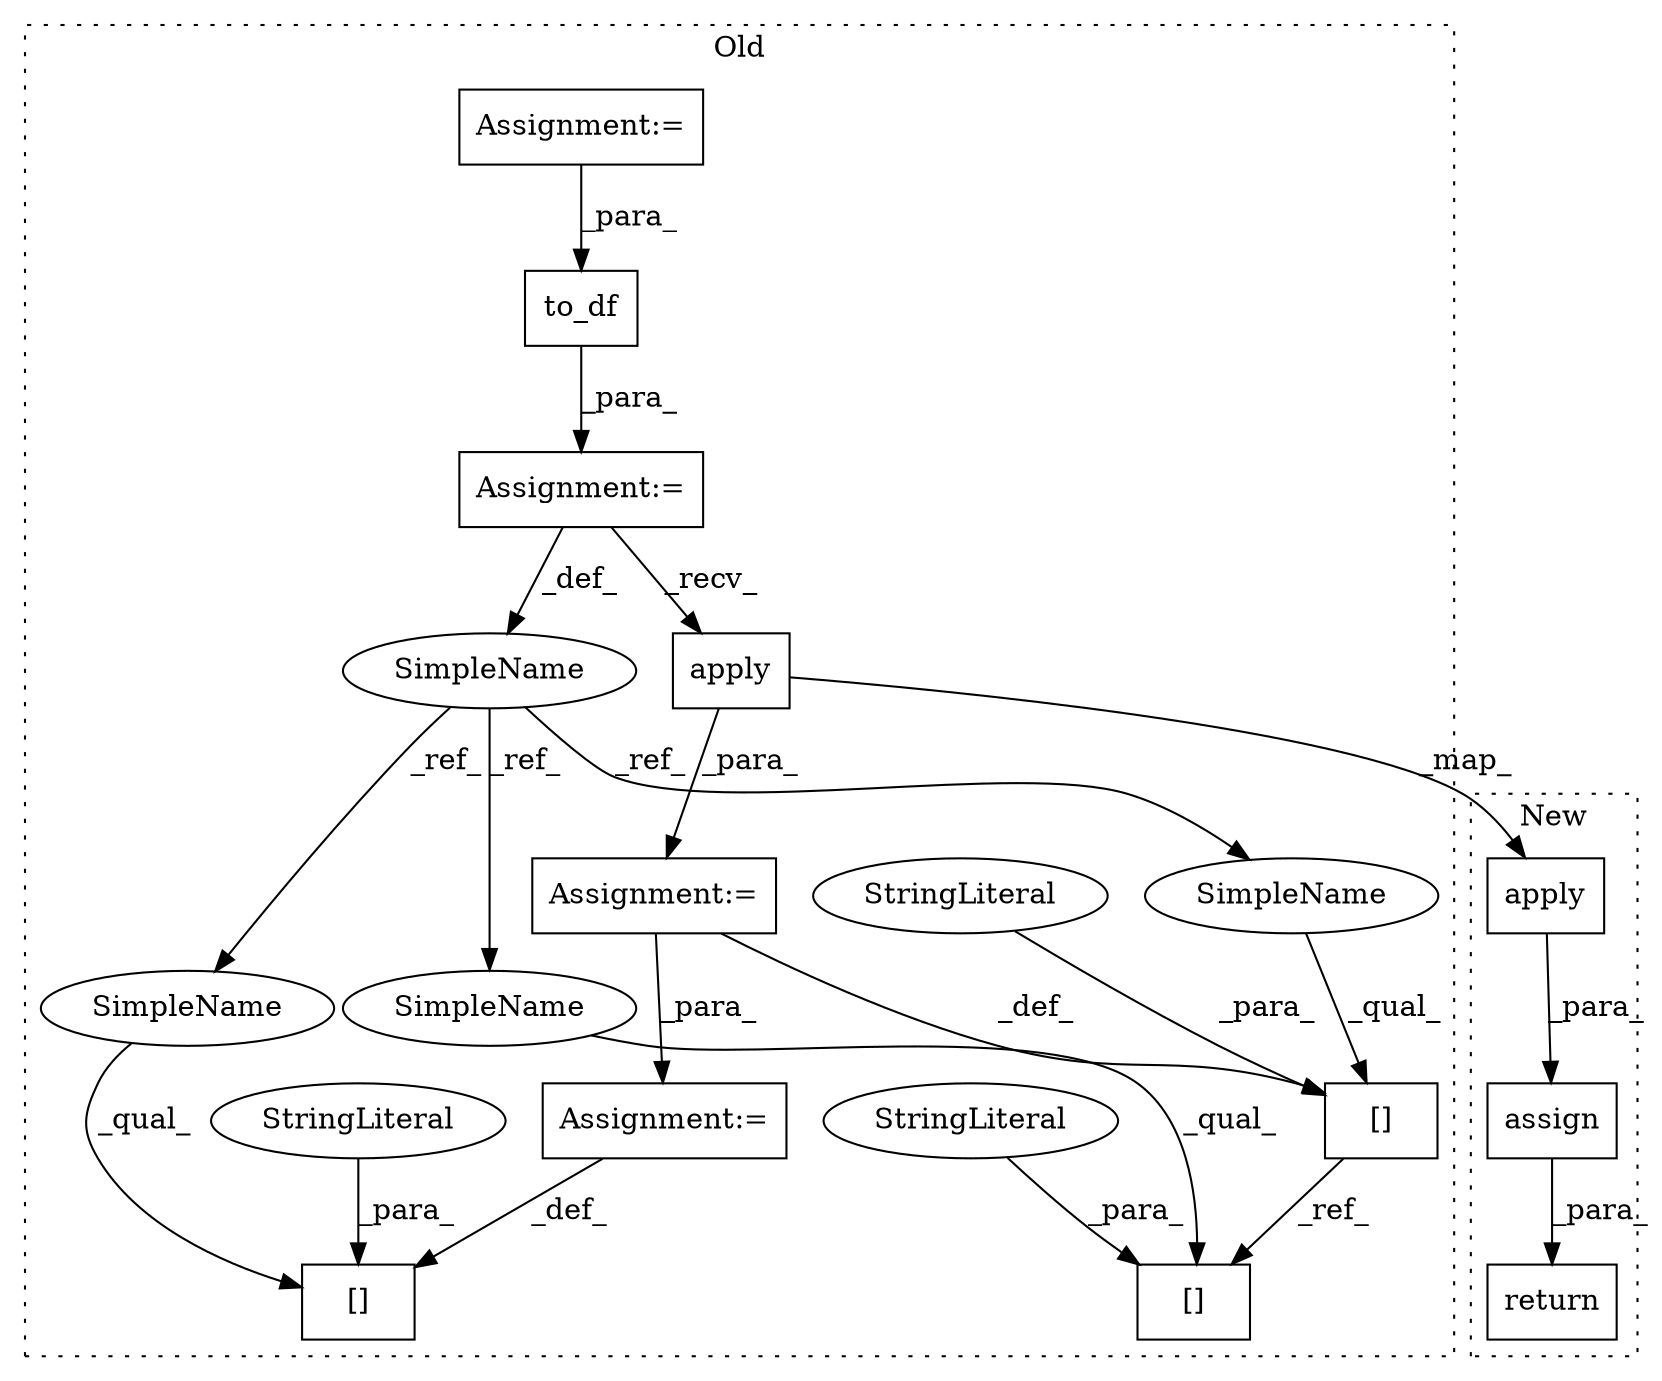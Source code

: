 digraph G {
subgraph cluster0 {
1 [label="to_df" a="32" s="12797,12807" l="6,1" shape="box"];
3 [label="[]" a="2" s="13104,13115" l="5,1" shape="box"];
4 [label="StringLiteral" a="45" s="13109" l="6" shape="ellipse"];
6 [label="apply" a="32" s="13052,13095" l="6,1" shape="box"];
7 [label="[]" a="2" s="13205,13216" l="5,1" shape="box"];
8 [label="StringLiteral" a="45" s="13210" l="6" shape="ellipse"];
9 [label="[]" a="2" s="13186,13203" l="5,1" shape="box"];
10 [label="SimpleName" a="42" s="12902" l="4" shape="ellipse"];
11 [label="StringLiteral" a="45" s="13191" l="12" shape="ellipse"];
12 [label="Assignment:=" a="7" s="13204" l="1" shape="box"];
13 [label="Assignment:=" a="7" s="13034" l="1" shape="box"];
14 [label="Assignment:=" a="7" s="12792" l="1" shape="box"];
15 [label="Assignment:=" a="7" s="12616,12690" l="57,2" shape="box"];
17 [label="SimpleName" a="42" s="13205" l="4" shape="ellipse"];
18 [label="SimpleName" a="42" s="13186" l="4" shape="ellipse"];
19 [label="SimpleName" a="42" s="13104" l="4" shape="ellipse"];
label = "Old";
style="dotted";
}
subgraph cluster1 {
2 [label="assign" a="32" s="12263,12351" l="7,1" shape="box"];
5 [label="apply" a="32" s="12306,12349" l="6,1" shape="box"];
16 [label="return" a="41" s="12032" l="7" shape="box"];
label = "New";
style="dotted";
}
1 -> 14 [label="_para_"];
2 -> 16 [label="_para_"];
3 -> 7 [label="_ref_"];
4 -> 3 [label="_para_"];
5 -> 2 [label="_para_"];
6 -> 5 [label="_map_"];
6 -> 13 [label="_para_"];
8 -> 7 [label="_para_"];
10 -> 18 [label="_ref_"];
10 -> 19 [label="_ref_"];
10 -> 17 [label="_ref_"];
11 -> 9 [label="_para_"];
12 -> 9 [label="_def_"];
13 -> 12 [label="_para_"];
13 -> 3 [label="_def_"];
14 -> 6 [label="_recv_"];
14 -> 10 [label="_def_"];
15 -> 1 [label="_para_"];
17 -> 7 [label="_qual_"];
18 -> 9 [label="_qual_"];
19 -> 3 [label="_qual_"];
}